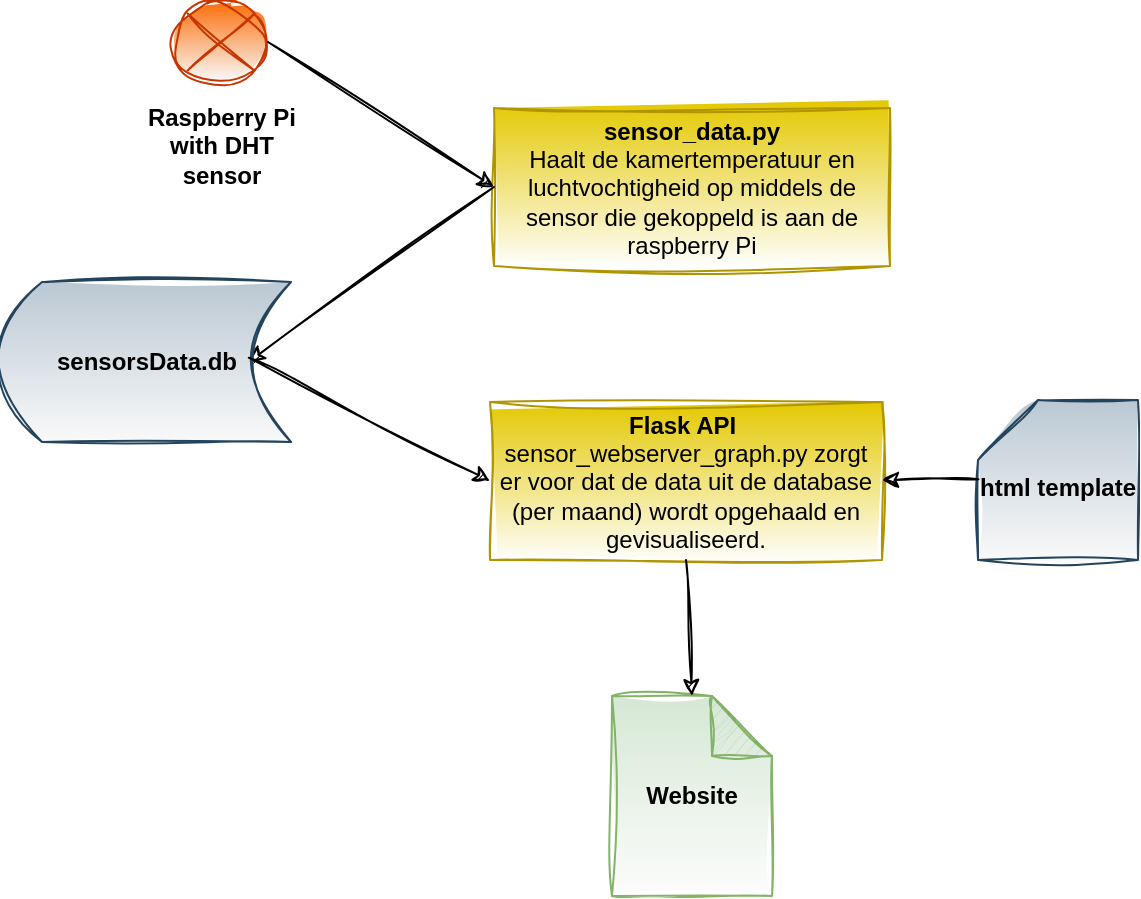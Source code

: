 <mxfile>
    <diagram id="djTwBXkwdc9C2080poBp" name="Page-1">
        <mxGraphModel dx="572" dy="430" grid="0" gridSize="10" guides="1" tooltips="1" connect="1" arrows="0" fold="1" page="1" pageScale="1" pageWidth="827" pageHeight="1169" background="none" math="0" shadow="0">
            <root>
                <mxCell id="0"/>
                <mxCell id="1" parent="0"/>
                <mxCell id="21" value="&lt;b&gt;sensor_data.py&lt;/b&gt;&lt;br&gt;Haalt de kamertemperatuur en luchtvochtigheid op middels de sensor die gekoppeld is aan de raspberry Pi" style="rounded=0;whiteSpace=wrap;html=1;sketch=1;hachureGap=4;jiggle=2;curveFitting=1;fontFamily=Helvetica;fontSize=12;fillColor=#e3c800;strokeColor=#B09500;fontColor=#000000;gradientColor=#FFFFFF;" parent="1" vertex="1">
                    <mxGeometry x="340" y="162" width="198" height="79" as="geometry"/>
                </mxCell>
                <mxCell id="22" value="" style="endArrow=classic;html=1;sketch=1;hachureGap=4;jiggle=2;curveFitting=1;fontFamily=Architects Daughter;fontSource=https%3A%2F%2Ffonts.googleapis.com%2Fcss%3Ffamily%3DArchitects%2BDaughter;fontSize=12;exitX=0;exitY=0.5;exitDx=0;exitDy=0;entryX=0.852;entryY=0.5;entryDx=0;entryDy=0;entryPerimeter=0;" parent="1" source="21" target="23" edge="1">
                    <mxGeometry width="50" height="50" relative="1" as="geometry">
                        <mxPoint x="410" y="347" as="sourcePoint"/>
                        <mxPoint x="239" y="289" as="targetPoint"/>
                    </mxGeometry>
                </mxCell>
                <mxCell id="23" value="sensorsData.db" style="shape=dataStorage;whiteSpace=wrap;html=1;fixedSize=1;sketch=1;hachureGap=4;jiggle=2;curveFitting=1;fontFamily=Helvetica;fontSize=12;fillColor=#bac8d3;strokeColor=#23445d;fontStyle=1;gradientColor=#FAFAFA;" parent="1" vertex="1">
                    <mxGeometry x="94" y="249" width="144.5" height="80" as="geometry"/>
                </mxCell>
                <mxCell id="25" value="" style="shape=sumEllipse;perimeter=ellipsePerimeter;whiteSpace=wrap;html=1;backgroundOutline=1;sketch=1;hachureGap=4;jiggle=2;curveFitting=1;fontFamily=Helvetica;fontSize=12;fillColor=#fa6800;strokeColor=#C73500;fontColor=#000000;gradientColor=#FAFAFA;" parent="1" vertex="1">
                    <mxGeometry x="180" y="109" width="47" height="40" as="geometry"/>
                </mxCell>
                <mxCell id="26" value="Raspberry Pi with DHT sensor" style="text;html=1;strokeColor=none;fillColor=none;align=center;verticalAlign=middle;whiteSpace=wrap;rounded=0;sketch=1;hachureGap=4;jiggle=2;curveFitting=1;fontFamily=Helvetica;fontSize=12;fontStyle=1" parent="1" vertex="1">
                    <mxGeometry x="163.5" y="166" width="80" height="30" as="geometry"/>
                </mxCell>
                <mxCell id="27" value="" style="endArrow=classic;html=1;sketch=1;hachureGap=4;jiggle=2;curveFitting=1;fontFamily=Architects Daughter;fontSource=https%3A%2F%2Ffonts.googleapis.com%2Fcss%3Ffamily%3DArchitects%2BDaughter;fontSize=12;exitX=1;exitY=0.5;exitDx=0;exitDy=0;entryX=0;entryY=0.5;entryDx=0;entryDy=0;" parent="1" source="25" target="21" edge="1">
                    <mxGeometry width="50" height="50" relative="1" as="geometry">
                        <mxPoint x="375" y="335" as="sourcePoint"/>
                        <mxPoint x="335" y="190" as="targetPoint"/>
                    </mxGeometry>
                </mxCell>
                <mxCell id="28" value="" style="endArrow=classic;html=1;sketch=1;hachureGap=4;jiggle=2;curveFitting=1;fontFamily=Architects Daughter;fontSource=https%3A%2F%2Ffonts.googleapis.com%2Fcss%3Ffamily%3DArchitects%2BDaughter;fontSize=12;entryX=0;entryY=0.5;entryDx=0;entryDy=0;exitX=0.854;exitY=0.473;exitDx=0;exitDy=0;exitPerimeter=0;" parent="1" source="23" edge="1" target="29">
                    <mxGeometry width="50" height="50" relative="1" as="geometry">
                        <mxPoint x="375" y="335" as="sourcePoint"/>
                        <mxPoint x="336" y="343" as="targetPoint"/>
                    </mxGeometry>
                </mxCell>
                <mxCell id="29" value="&lt;b&gt;Flask API&amp;nbsp;&lt;/b&gt;&lt;br&gt;sensor_webserver_graph.py zorgt er voor dat de data uit de database (per maand) wordt opgehaald en gevisualiseerd." style="rounded=0;whiteSpace=wrap;html=1;sketch=1;hachureGap=4;jiggle=2;curveFitting=1;fontFamily=Helvetica;fontSize=12;fillColor=#e3c800;strokeColor=#B09500;fontColor=#000000;gradientColor=#ffffff;" parent="1" vertex="1">
                    <mxGeometry x="338" y="309" width="196" height="79" as="geometry"/>
                </mxCell>
                <mxCell id="30" value="Website" style="shape=note;whiteSpace=wrap;html=1;backgroundOutline=1;darkOpacity=0.05;sketch=1;hachureGap=4;jiggle=2;curveFitting=1;fontFamily=Helvetica;fontSize=12;fillColor=#d5e8d4;strokeColor=#82b366;fontStyle=1;gradientColor=#FCFCFC;" parent="1" vertex="1">
                    <mxGeometry x="399" y="456" width="80" height="100" as="geometry"/>
                </mxCell>
                <mxCell id="31" value="" style="endArrow=classic;html=1;sketch=1;hachureGap=4;jiggle=2;curveFitting=1;fontFamily=Architects Daughter;fontSource=https%3A%2F%2Ffonts.googleapis.com%2Fcss%3Ffamily%3DArchitects%2BDaughter;fontSize=12;exitX=0.5;exitY=1;exitDx=0;exitDy=0;entryX=0.5;entryY=0;entryDx=0;entryDy=0;entryPerimeter=0;" parent="1" source="29" edge="1" target="30">
                    <mxGeometry width="50" height="50" relative="1" as="geometry">
                        <mxPoint x="375" y="328" as="sourcePoint"/>
                        <mxPoint x="430" y="450" as="targetPoint"/>
                    </mxGeometry>
                </mxCell>
                <mxCell id="32" value="&lt;font style=&quot;font-size: 12px;&quot;&gt;html template&lt;/font&gt;" style="shape=card;whiteSpace=wrap;html=1;sketch=1;hachureGap=4;jiggle=2;curveFitting=1;fontFamily=Helvetica;fontSize=20;fillColor=#bac8d3;strokeColor=#23445d;fontStyle=1;gradientColor=#FAFAFA;" vertex="1" parent="1">
                    <mxGeometry x="582" y="308" width="80" height="80" as="geometry"/>
                </mxCell>
                <mxCell id="33" value="" style="endArrow=classic;html=1;sketch=1;hachureGap=4;jiggle=2;curveFitting=1;fontFamily=Architects Daughter;fontSource=https%3A%2F%2Ffonts.googleapis.com%2Fcss%3Ffamily%3DArchitects%2BDaughter;fontSize=12;exitX=0.003;exitY=0.495;exitDx=0;exitDy=0;exitPerimeter=0;entryX=0.003;entryY=0.495;entryDx=0;entryDy=0;entryPerimeter=0;" edge="1" parent="1" source="32">
                    <mxGeometry width="50" height="50" relative="1" as="geometry">
                        <mxPoint x="584" y="348" as="sourcePoint"/>
                        <mxPoint x="534.003" y="348" as="targetPoint"/>
                    </mxGeometry>
                </mxCell>
            </root>
        </mxGraphModel>
    </diagram>
</mxfile>
